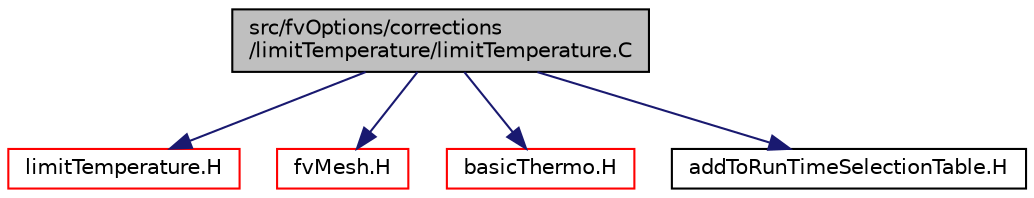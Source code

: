 digraph "src/fvOptions/corrections/limitTemperature/limitTemperature.C"
{
  bgcolor="transparent";
  edge [fontname="Helvetica",fontsize="10",labelfontname="Helvetica",labelfontsize="10"];
  node [fontname="Helvetica",fontsize="10",shape=record];
  Node0 [label="src/fvOptions/corrections\l/limitTemperature/limitTemperature.C",height=0.2,width=0.4,color="black", fillcolor="grey75", style="filled", fontcolor="black"];
  Node0 -> Node1 [color="midnightblue",fontsize="10",style="solid",fontname="Helvetica"];
  Node1 [label="limitTemperature.H",height=0.2,width=0.4,color="red",URL="$a05258.html"];
  Node0 -> Node157 [color="midnightblue",fontsize="10",style="solid",fontname="Helvetica"];
  Node157 [label="fvMesh.H",height=0.2,width=0.4,color="red",URL="$a03719.html"];
  Node0 -> Node313 [color="midnightblue",fontsize="10",style="solid",fontname="Helvetica"];
  Node313 [label="basicThermo.H",height=0.2,width=0.4,color="red",URL="$a15698.html"];
  Node0 -> Node347 [color="midnightblue",fontsize="10",style="solid",fontname="Helvetica"];
  Node347 [label="addToRunTimeSelectionTable.H",height=0.2,width=0.4,color="black",URL="$a09989.html",tooltip="Macros for easy insertion into run-time selection tables. "];
}
